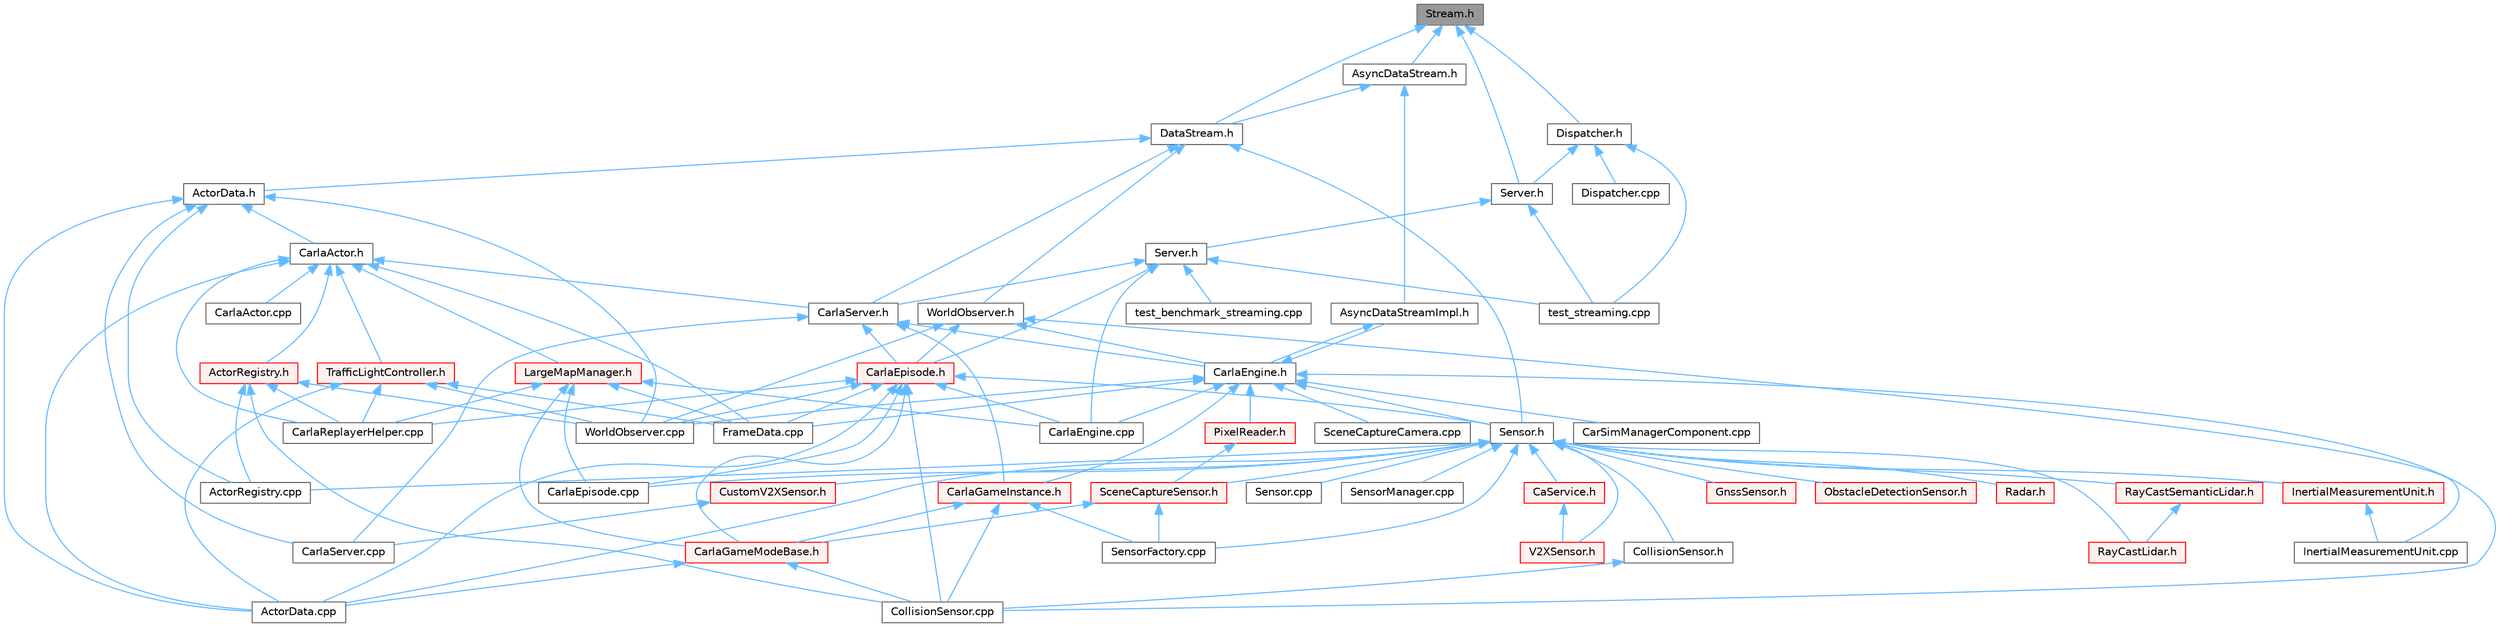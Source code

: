 digraph "Stream.h"
{
 // INTERACTIVE_SVG=YES
 // LATEX_PDF_SIZE
  bgcolor="transparent";
  edge [fontname=Helvetica,fontsize=10,labelfontname=Helvetica,labelfontsize=10];
  node [fontname=Helvetica,fontsize=10,shape=box,height=0.2,width=0.4];
  Node1 [id="Node000001",label="Stream.h",height=0.2,width=0.4,color="gray40", fillcolor="grey60", style="filled", fontcolor="black",tooltip=" "];
  Node1 -> Node2 [id="edge1_Node000001_Node000002",dir="back",color="steelblue1",style="solid",tooltip=" "];
  Node2 [id="Node000002",label="AsyncDataStream.h",height=0.2,width=0.4,color="grey40", fillcolor="white", style="filled",URL="$d9/d4d/AsyncDataStream_8h.html",tooltip=" "];
  Node2 -> Node3 [id="edge2_Node000002_Node000003",dir="back",color="steelblue1",style="solid",tooltip=" "];
  Node3 [id="Node000003",label="AsyncDataStreamImpl.h",height=0.2,width=0.4,color="grey40", fillcolor="white", style="filled",URL="$d0/d17/AsyncDataStreamImpl_8h.html",tooltip=" "];
  Node3 -> Node4 [id="edge3_Node000003_Node000004",dir="back",color="steelblue1",style="solid",tooltip=" "];
  Node4 [id="Node000004",label="CarlaEngine.h",height=0.2,width=0.4,color="grey40", fillcolor="white", style="filled",URL="$d0/d11/CarlaEngine_8h.html",tooltip=" "];
  Node4 -> Node3 [id="edge4_Node000004_Node000003",dir="back",color="steelblue1",style="solid",tooltip=" "];
  Node4 -> Node5 [id="edge5_Node000004_Node000005",dir="back",color="steelblue1",style="solid",tooltip=" "];
  Node5 [id="Node000005",label="CarSimManagerComponent.cpp",height=0.2,width=0.4,color="grey40", fillcolor="white", style="filled",URL="$d2/d56/CarSimManagerComponent_8cpp.html",tooltip=" "];
  Node4 -> Node6 [id="edge6_Node000004_Node000006",dir="back",color="steelblue1",style="solid",tooltip=" "];
  Node6 [id="Node000006",label="CarlaEngine.cpp",height=0.2,width=0.4,color="grey40", fillcolor="white", style="filled",URL="$d6/da1/CarlaEngine_8cpp.html",tooltip=" "];
  Node4 -> Node7 [id="edge7_Node000004_Node000007",dir="back",color="steelblue1",style="solid",tooltip=" "];
  Node7 [id="Node000007",label="CarlaGameInstance.h",height=0.2,width=0.4,color="red", fillcolor="#FFF0F0", style="filled",URL="$d2/dba/CarlaGameInstance_8h.html",tooltip=" "];
  Node7 -> Node9 [id="edge8_Node000007_Node000009",dir="back",color="steelblue1",style="solid",tooltip=" "];
  Node9 [id="Node000009",label="CarlaGameModeBase.h",height=0.2,width=0.4,color="red", fillcolor="#FFF0F0", style="filled",URL="$d3/d49/CarlaGameModeBase_8h.html",tooltip=" "];
  Node9 -> Node10 [id="edge9_Node000009_Node000010",dir="back",color="steelblue1",style="solid",tooltip=" "];
  Node10 [id="Node000010",label="ActorData.cpp",height=0.2,width=0.4,color="grey40", fillcolor="white", style="filled",URL="$da/d7f/ActorData_8cpp.html",tooltip=" "];
  Node9 -> Node41 [id="edge10_Node000009_Node000041",dir="back",color="steelblue1",style="solid",tooltip=" "];
  Node41 [id="Node000041",label="CollisionSensor.cpp",height=0.2,width=0.4,color="grey40", fillcolor="white", style="filled",URL="$da/df0/CollisionSensor_8cpp.html",tooltip=" "];
  Node7 -> Node41 [id="edge11_Node000007_Node000041",dir="back",color="steelblue1",style="solid",tooltip=" "];
  Node7 -> Node31 [id="edge12_Node000007_Node000031",dir="back",color="steelblue1",style="solid",tooltip=" "];
  Node31 [id="Node000031",label="SensorFactory.cpp",height=0.2,width=0.4,color="grey40", fillcolor="white", style="filled",URL="$d0/dde/SensorFactory_8cpp.html",tooltip=" "];
  Node4 -> Node41 [id="edge13_Node000004_Node000041",dir="back",color="steelblue1",style="solid",tooltip=" "];
  Node4 -> Node23 [id="edge14_Node000004_Node000023",dir="back",color="steelblue1",style="solid",tooltip=" "];
  Node23 [id="Node000023",label="FrameData.cpp",height=0.2,width=0.4,color="grey40", fillcolor="white", style="filled",URL="$df/d8a/FrameData_8cpp.html",tooltip=" "];
  Node4 -> Node45 [id="edge15_Node000004_Node000045",dir="back",color="steelblue1",style="solid",tooltip=" "];
  Node45 [id="Node000045",label="PixelReader.h",height=0.2,width=0.4,color="red", fillcolor="#FFF0F0", style="filled",URL="$df/d2e/PixelReader_8h.html",tooltip=" "];
  Node45 -> Node55 [id="edge16_Node000045_Node000055",dir="back",color="steelblue1",style="solid",tooltip=" "];
  Node55 [id="Node000055",label="SceneCaptureSensor.h",height=0.2,width=0.4,color="red", fillcolor="#FFF0F0", style="filled",URL="$d8/d95/SceneCaptureSensor_8h.html",tooltip=" "];
  Node55 -> Node9 [id="edge17_Node000055_Node000009",dir="back",color="steelblue1",style="solid",tooltip=" "];
  Node55 -> Node31 [id="edge18_Node000055_Node000031",dir="back",color="steelblue1",style="solid",tooltip=" "];
  Node4 -> Node53 [id="edge19_Node000004_Node000053",dir="back",color="steelblue1",style="solid",tooltip=" "];
  Node53 [id="Node000053",label="SceneCaptureCamera.cpp",height=0.2,width=0.4,color="grey40", fillcolor="white", style="filled",URL="$d1/dec/SceneCaptureCamera_8cpp.html",tooltip=" "];
  Node4 -> Node71 [id="edge20_Node000004_Node000071",dir="back",color="steelblue1",style="solid",tooltip=" "];
  Node71 [id="Node000071",label="Sensor.h",height=0.2,width=0.4,color="grey40", fillcolor="white", style="filled",URL="$d7/d7d/Unreal_2CarlaUE4_2Plugins_2Carla_2Source_2Carla_2Sensor_2Sensor_8h.html",tooltip=" "];
  Node71 -> Node10 [id="edge21_Node000071_Node000010",dir="back",color="steelblue1",style="solid",tooltip=" "];
  Node71 -> Node72 [id="edge22_Node000071_Node000072",dir="back",color="steelblue1",style="solid",tooltip=" "];
  Node72 [id="Node000072",label="ActorRegistry.cpp",height=0.2,width=0.4,color="grey40", fillcolor="white", style="filled",URL="$d3/df3/ActorRegistry_8cpp.html",tooltip=" "];
  Node71 -> Node73 [id="edge23_Node000071_Node000073",dir="back",color="steelblue1",style="solid",tooltip=" "];
  Node73 [id="Node000073",label="CaService.h",height=0.2,width=0.4,color="red", fillcolor="#FFF0F0", style="filled",URL="$df/dd8/CaService_8h.html",tooltip=" "];
  Node73 -> Node76 [id="edge24_Node000073_Node000076",dir="back",color="steelblue1",style="solid",tooltip=" "];
  Node76 [id="Node000076",label="V2XSensor.h",height=0.2,width=0.4,color="red", fillcolor="#FFF0F0", style="filled",URL="$d1/d71/V2XSensor_8h.html",tooltip=" "];
  Node71 -> Node15 [id="edge25_Node000071_Node000015",dir="back",color="steelblue1",style="solid",tooltip=" "];
  Node15 [id="Node000015",label="CarlaEpisode.cpp",height=0.2,width=0.4,color="grey40", fillcolor="white", style="filled",URL="$d6/dd9/CarlaEpisode_8cpp.html",tooltip=" "];
  Node71 -> Node90 [id="edge26_Node000071_Node000090",dir="back",color="steelblue1",style="solid",tooltip=" "];
  Node90 [id="Node000090",label="CollisionSensor.h",height=0.2,width=0.4,color="grey40", fillcolor="white", style="filled",URL="$d3/dd6/CollisionSensor_8h.html",tooltip=" "];
  Node90 -> Node41 [id="edge27_Node000090_Node000041",dir="back",color="steelblue1",style="solid",tooltip=" "];
  Node71 -> Node91 [id="edge28_Node000071_Node000091",dir="back",color="steelblue1",style="solid",tooltip=" "];
  Node91 [id="Node000091",label="CustomV2XSensor.h",height=0.2,width=0.4,color="red", fillcolor="#FFF0F0", style="filled",URL="$df/d4b/CustomV2XSensor_8h.html",tooltip=" "];
  Node91 -> Node18 [id="edge29_Node000091_Node000018",dir="back",color="steelblue1",style="solid",tooltip=" "];
  Node18 [id="Node000018",label="CarlaServer.cpp",height=0.2,width=0.4,color="grey40", fillcolor="white", style="filled",URL="$db/d6c/CarlaServer_8cpp.html",tooltip=" "];
  Node71 -> Node92 [id="edge30_Node000071_Node000092",dir="back",color="steelblue1",style="solid",tooltip=" "];
  Node92 [id="Node000092",label="GnssSensor.h",height=0.2,width=0.4,color="red", fillcolor="#FFF0F0", style="filled",URL="$d9/d73/GnssSensor_8h.html",tooltip=" "];
  Node71 -> Node93 [id="edge31_Node000071_Node000093",dir="back",color="steelblue1",style="solid",tooltip=" "];
  Node93 [id="Node000093",label="InertialMeasurementUnit.h",height=0.2,width=0.4,color="red", fillcolor="#FFF0F0", style="filled",URL="$d7/dfa/InertialMeasurementUnit_8h.html",tooltip=" "];
  Node93 -> Node82 [id="edge32_Node000093_Node000082",dir="back",color="steelblue1",style="solid",tooltip=" "];
  Node82 [id="Node000082",label="InertialMeasurementUnit.cpp",height=0.2,width=0.4,color="grey40", fillcolor="white", style="filled",URL="$d7/d78/InertialMeasurementUnit_8cpp.html",tooltip=" "];
  Node71 -> Node94 [id="edge33_Node000071_Node000094",dir="back",color="steelblue1",style="solid",tooltip=" "];
  Node94 [id="Node000094",label="ObstacleDetectionSensor.h",height=0.2,width=0.4,color="red", fillcolor="#FFF0F0", style="filled",URL="$d7/d55/ObstacleDetectionSensor_8h.html",tooltip=" "];
  Node71 -> Node95 [id="edge34_Node000071_Node000095",dir="back",color="steelblue1",style="solid",tooltip=" "];
  Node95 [id="Node000095",label="Radar.h",height=0.2,width=0.4,color="red", fillcolor="#FFF0F0", style="filled",URL="$d6/de9/Radar_8h.html",tooltip=" "];
  Node71 -> Node85 [id="edge35_Node000071_Node000085",dir="back",color="steelblue1",style="solid",tooltip=" "];
  Node85 [id="Node000085",label="RayCastLidar.h",height=0.2,width=0.4,color="red", fillcolor="#FFF0F0", style="filled",URL="$d1/d53/RayCastLidar_8h.html",tooltip=" "];
  Node71 -> Node87 [id="edge36_Node000071_Node000087",dir="back",color="steelblue1",style="solid",tooltip=" "];
  Node87 [id="Node000087",label="RayCastSemanticLidar.h",height=0.2,width=0.4,color="red", fillcolor="#FFF0F0", style="filled",URL="$de/dc6/RayCastSemanticLidar_8h.html",tooltip=" "];
  Node87 -> Node85 [id="edge37_Node000087_Node000085",dir="back",color="steelblue1",style="solid",tooltip=" "];
  Node71 -> Node55 [id="edge38_Node000071_Node000055",dir="back",color="steelblue1",style="solid",tooltip=" "];
  Node71 -> Node30 [id="edge39_Node000071_Node000030",dir="back",color="steelblue1",style="solid",tooltip=" "];
  Node30 [id="Node000030",label="Sensor.cpp",height=0.2,width=0.4,color="grey40", fillcolor="white", style="filled",URL="$d7/d16/Sensor_8cpp.html",tooltip=" "];
  Node71 -> Node31 [id="edge40_Node000071_Node000031",dir="back",color="steelblue1",style="solid",tooltip=" "];
  Node71 -> Node96 [id="edge41_Node000071_Node000096",dir="back",color="steelblue1",style="solid",tooltip=" "];
  Node96 [id="Node000096",label="SensorManager.cpp",height=0.2,width=0.4,color="grey40", fillcolor="white", style="filled",URL="$d2/d0d/SensorManager_8cpp.html",tooltip=" "];
  Node71 -> Node76 [id="edge42_Node000071_Node000076",dir="back",color="steelblue1",style="solid",tooltip=" "];
  Node4 -> Node97 [id="edge43_Node000004_Node000097",dir="back",color="steelblue1",style="solid",tooltip=" "];
  Node97 [id="Node000097",label="WorldObserver.cpp",height=0.2,width=0.4,color="grey40", fillcolor="white", style="filled",URL="$d9/de7/WorldObserver_8cpp.html",tooltip=" "];
  Node2 -> Node98 [id="edge44_Node000002_Node000098",dir="back",color="steelblue1",style="solid",tooltip=" "];
  Node98 [id="Node000098",label="DataStream.h",height=0.2,width=0.4,color="grey40", fillcolor="white", style="filled",URL="$da/dd9/DataStream_8h.html",tooltip=" "];
  Node98 -> Node99 [id="edge45_Node000098_Node000099",dir="back",color="steelblue1",style="solid",tooltip=" "];
  Node99 [id="Node000099",label="ActorData.h",height=0.2,width=0.4,color="grey40", fillcolor="white", style="filled",URL="$de/d7d/ActorData_8h.html",tooltip=" "];
  Node99 -> Node10 [id="edge46_Node000099_Node000010",dir="back",color="steelblue1",style="solid",tooltip=" "];
  Node99 -> Node72 [id="edge47_Node000099_Node000072",dir="back",color="steelblue1",style="solid",tooltip=" "];
  Node99 -> Node100 [id="edge48_Node000099_Node000100",dir="back",color="steelblue1",style="solid",tooltip=" "];
  Node100 [id="Node000100",label="CarlaActor.h",height=0.2,width=0.4,color="grey40", fillcolor="white", style="filled",URL="$de/d36/CarlaActor_8h.html",tooltip=" "];
  Node100 -> Node10 [id="edge49_Node000100_Node000010",dir="back",color="steelblue1",style="solid",tooltip=" "];
  Node100 -> Node101 [id="edge50_Node000100_Node000101",dir="back",color="steelblue1",style="solid",tooltip=" "];
  Node101 [id="Node000101",label="ActorRegistry.h",height=0.2,width=0.4,color="red", fillcolor="#FFF0F0", style="filled",URL="$da/de4/ActorRegistry_8h.html",tooltip=" "];
  Node101 -> Node72 [id="edge51_Node000101_Node000072",dir="back",color="steelblue1",style="solid",tooltip=" "];
  Node101 -> Node17 [id="edge52_Node000101_Node000017",dir="back",color="steelblue1",style="solid",tooltip=" "];
  Node17 [id="Node000017",label="CarlaReplayerHelper.cpp",height=0.2,width=0.4,color="grey40", fillcolor="white", style="filled",URL="$d2/d32/CarlaReplayerHelper_8cpp.html",tooltip=" "];
  Node101 -> Node41 [id="edge53_Node000101_Node000041",dir="back",color="steelblue1",style="solid",tooltip=" "];
  Node101 -> Node97 [id="edge54_Node000101_Node000097",dir="back",color="steelblue1",style="solid",tooltip=" "];
  Node100 -> Node13 [id="edge55_Node000100_Node000013",dir="back",color="steelblue1",style="solid",tooltip=" "];
  Node13 [id="Node000013",label="CarlaActor.cpp",height=0.2,width=0.4,color="grey40", fillcolor="white", style="filled",URL="$d3/d43/CarlaActor_8cpp.html",tooltip=" "];
  Node100 -> Node17 [id="edge56_Node000100_Node000017",dir="back",color="steelblue1",style="solid",tooltip=" "];
  Node100 -> Node109 [id="edge57_Node000100_Node000109",dir="back",color="steelblue1",style="solid",tooltip=" "];
  Node109 [id="Node000109",label="CarlaServer.h",height=0.2,width=0.4,color="grey40", fillcolor="white", style="filled",URL="$d0/d35/CarlaServer_8h.html",tooltip=" "];
  Node109 -> Node4 [id="edge58_Node000109_Node000004",dir="back",color="steelblue1",style="solid",tooltip=" "];
  Node109 -> Node103 [id="edge59_Node000109_Node000103",dir="back",color="steelblue1",style="solid",tooltip=" "];
  Node103 [id="Node000103",label="CarlaEpisode.h",height=0.2,width=0.4,color="red", fillcolor="#FFF0F0", style="filled",URL="$de/db8/CarlaEpisode_8h.html",tooltip=" "];
  Node103 -> Node10 [id="edge60_Node000103_Node000010",dir="back",color="steelblue1",style="solid",tooltip=" "];
  Node103 -> Node6 [id="edge61_Node000103_Node000006",dir="back",color="steelblue1",style="solid",tooltip=" "];
  Node103 -> Node15 [id="edge62_Node000103_Node000015",dir="back",color="steelblue1",style="solid",tooltip=" "];
  Node103 -> Node9 [id="edge63_Node000103_Node000009",dir="back",color="steelblue1",style="solid",tooltip=" "];
  Node103 -> Node17 [id="edge64_Node000103_Node000017",dir="back",color="steelblue1",style="solid",tooltip=" "];
  Node103 -> Node41 [id="edge65_Node000103_Node000041",dir="back",color="steelblue1",style="solid",tooltip=" "];
  Node103 -> Node23 [id="edge66_Node000103_Node000023",dir="back",color="steelblue1",style="solid",tooltip=" "];
  Node103 -> Node71 [id="edge67_Node000103_Node000071",dir="back",color="steelblue1",style="solid",tooltip=" "];
  Node103 -> Node97 [id="edge68_Node000103_Node000097",dir="back",color="steelblue1",style="solid",tooltip=" "];
  Node109 -> Node7 [id="edge69_Node000109_Node000007",dir="back",color="steelblue1",style="solid",tooltip=" "];
  Node109 -> Node18 [id="edge70_Node000109_Node000018",dir="back",color="steelblue1",style="solid",tooltip=" "];
  Node100 -> Node23 [id="edge71_Node000100_Node000023",dir="back",color="steelblue1",style="solid",tooltip=" "];
  Node100 -> Node110 [id="edge72_Node000100_Node000110",dir="back",color="steelblue1",style="solid",tooltip=" "];
  Node110 [id="Node000110",label="LargeMapManager.h",height=0.2,width=0.4,color="red", fillcolor="#FFF0F0", style="filled",URL="$d3/d30/LargeMapManager_8h.html",tooltip=" "];
  Node110 -> Node6 [id="edge73_Node000110_Node000006",dir="back",color="steelblue1",style="solid",tooltip=" "];
  Node110 -> Node15 [id="edge74_Node000110_Node000015",dir="back",color="steelblue1",style="solid",tooltip=" "];
  Node110 -> Node9 [id="edge75_Node000110_Node000009",dir="back",color="steelblue1",style="solid",tooltip=" "];
  Node110 -> Node17 [id="edge76_Node000110_Node000017",dir="back",color="steelblue1",style="solid",tooltip=" "];
  Node110 -> Node23 [id="edge77_Node000110_Node000023",dir="back",color="steelblue1",style="solid",tooltip=" "];
  Node100 -> Node116 [id="edge78_Node000100_Node000116",dir="back",color="steelblue1",style="solid",tooltip=" "];
  Node116 [id="Node000116",label="TrafficLightController.h",height=0.2,width=0.4,color="red", fillcolor="#FFF0F0", style="filled",URL="$dd/d67/TrafficLightController_8h.html",tooltip=" "];
  Node116 -> Node10 [id="edge79_Node000116_Node000010",dir="back",color="steelblue1",style="solid",tooltip=" "];
  Node116 -> Node17 [id="edge80_Node000116_Node000017",dir="back",color="steelblue1",style="solid",tooltip=" "];
  Node116 -> Node23 [id="edge81_Node000116_Node000023",dir="back",color="steelblue1",style="solid",tooltip=" "];
  Node116 -> Node97 [id="edge82_Node000116_Node000097",dir="back",color="steelblue1",style="solid",tooltip=" "];
  Node99 -> Node18 [id="edge83_Node000099_Node000018",dir="back",color="steelblue1",style="solid",tooltip=" "];
  Node99 -> Node97 [id="edge84_Node000099_Node000097",dir="back",color="steelblue1",style="solid",tooltip=" "];
  Node98 -> Node109 [id="edge85_Node000098_Node000109",dir="back",color="steelblue1",style="solid",tooltip=" "];
  Node98 -> Node71 [id="edge86_Node000098_Node000071",dir="back",color="steelblue1",style="solid",tooltip=" "];
  Node98 -> Node120 [id="edge87_Node000098_Node000120",dir="back",color="steelblue1",style="solid",tooltip=" "];
  Node120 [id="Node000120",label="WorldObserver.h",height=0.2,width=0.4,color="grey40", fillcolor="white", style="filled",URL="$d8/deb/WorldObserver_8h.html",tooltip=" "];
  Node120 -> Node4 [id="edge88_Node000120_Node000004",dir="back",color="steelblue1",style="solid",tooltip=" "];
  Node120 -> Node103 [id="edge89_Node000120_Node000103",dir="back",color="steelblue1",style="solid",tooltip=" "];
  Node120 -> Node82 [id="edge90_Node000120_Node000082",dir="back",color="steelblue1",style="solid",tooltip=" "];
  Node120 -> Node97 [id="edge91_Node000120_Node000097",dir="back",color="steelblue1",style="solid",tooltip=" "];
  Node1 -> Node98 [id="edge92_Node000001_Node000098",dir="back",color="steelblue1",style="solid",tooltip=" "];
  Node1 -> Node121 [id="edge93_Node000001_Node000121",dir="back",color="steelblue1",style="solid",tooltip=" "];
  Node121 [id="Node000121",label="Dispatcher.h",height=0.2,width=0.4,color="grey40", fillcolor="white", style="filled",URL="$d7/d33/Dispatcher_8h.html",tooltip=" "];
  Node121 -> Node122 [id="edge94_Node000121_Node000122",dir="back",color="steelblue1",style="solid",tooltip=" "];
  Node122 [id="Node000122",label="Dispatcher.cpp",height=0.2,width=0.4,color="grey40", fillcolor="white", style="filled",URL="$db/dd1/Dispatcher_8cpp.html",tooltip=" "];
  Node121 -> Node123 [id="edge95_Node000121_Node000123",dir="back",color="steelblue1",style="solid",tooltip=" "];
  Node123 [id="Node000123",label="Server.h",height=0.2,width=0.4,color="grey40", fillcolor="white", style="filled",URL="$de/d03/streaming_2low__level_2Server_8h.html",tooltip=" "];
  Node123 -> Node124 [id="edge96_Node000123_Node000124",dir="back",color="steelblue1",style="solid",tooltip=" "];
  Node124 [id="Node000124",label="Server.h",height=0.2,width=0.4,color="grey40", fillcolor="white", style="filled",URL="$d8/df6/streaming_2Server_8h.html",tooltip=" "];
  Node124 -> Node6 [id="edge97_Node000124_Node000006",dir="back",color="steelblue1",style="solid",tooltip=" "];
  Node124 -> Node103 [id="edge98_Node000124_Node000103",dir="back",color="steelblue1",style="solid",tooltip=" "];
  Node124 -> Node109 [id="edge99_Node000124_Node000109",dir="back",color="steelblue1",style="solid",tooltip=" "];
  Node124 -> Node125 [id="edge100_Node000124_Node000125",dir="back",color="steelblue1",style="solid",tooltip=" "];
  Node125 [id="Node000125",label="test_benchmark_streaming.cpp",height=0.2,width=0.4,color="grey40", fillcolor="white", style="filled",URL="$db/dc1/test__benchmark__streaming_8cpp.html",tooltip=" "];
  Node124 -> Node126 [id="edge101_Node000124_Node000126",dir="back",color="steelblue1",style="solid",tooltip=" "];
  Node126 [id="Node000126",label="test_streaming.cpp",height=0.2,width=0.4,color="grey40", fillcolor="white", style="filled",URL="$d3/d36/test__streaming_8cpp.html",tooltip=" "];
  Node123 -> Node126 [id="edge102_Node000123_Node000126",dir="back",color="steelblue1",style="solid",tooltip=" "];
  Node121 -> Node126 [id="edge103_Node000121_Node000126",dir="back",color="steelblue1",style="solid",tooltip=" "];
  Node1 -> Node123 [id="edge104_Node000001_Node000123",dir="back",color="steelblue1",style="solid",tooltip=" "];
}

